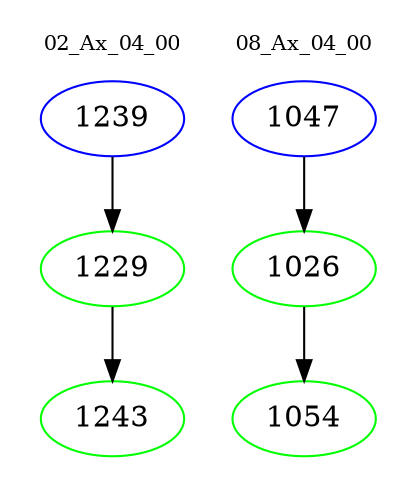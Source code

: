 digraph{
subgraph cluster_0 {
color = white
label = "02_Ax_04_00";
fontsize=10;
T0_1239 [label="1239", color="blue"]
T0_1239 -> T0_1229 [color="black"]
T0_1229 [label="1229", color="green"]
T0_1229 -> T0_1243 [color="black"]
T0_1243 [label="1243", color="green"]
}
subgraph cluster_1 {
color = white
label = "08_Ax_04_00";
fontsize=10;
T1_1047 [label="1047", color="blue"]
T1_1047 -> T1_1026 [color="black"]
T1_1026 [label="1026", color="green"]
T1_1026 -> T1_1054 [color="black"]
T1_1054 [label="1054", color="green"]
}
}

